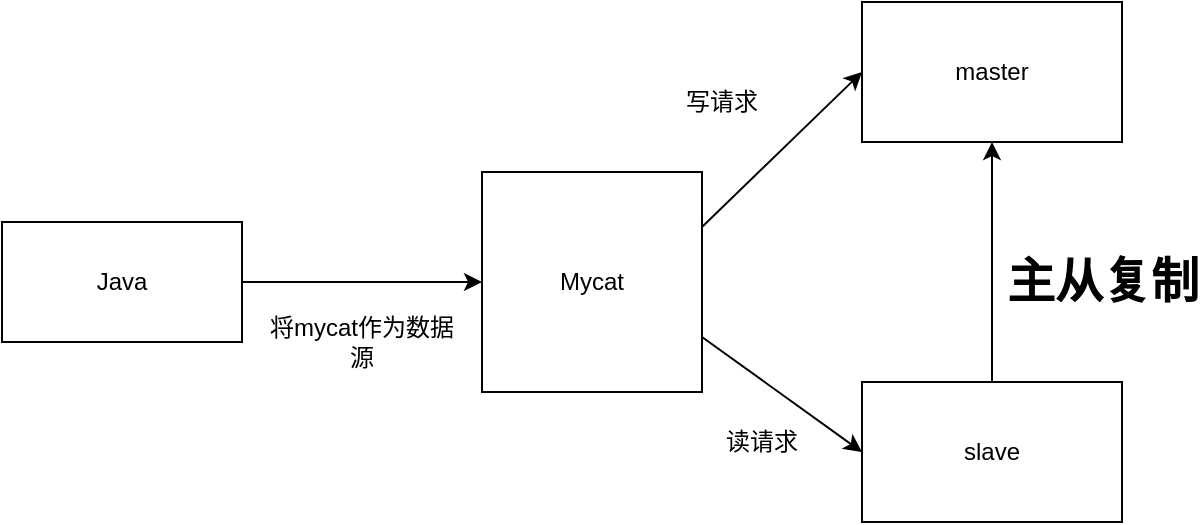 <mxfile version="12.7.4" type="github"><diagram id="sE7OoOplM5TgJMMHlBRq" name="第 1 页"><mxGraphModel dx="1244" dy="568" grid="1" gridSize="10" guides="1" tooltips="1" connect="1" arrows="1" fold="1" page="1" pageScale="1" pageWidth="827" pageHeight="1169" math="0" shadow="0"><root><mxCell id="0"/><mxCell id="1" parent="0"/><mxCell id="bD3o5zN_WrXmtbGX35Xd-5" style="edgeStyle=orthogonalEdgeStyle;rounded=0;orthogonalLoop=1;jettySize=auto;html=1;exitX=1;exitY=0.5;exitDx=0;exitDy=0;entryX=0;entryY=0.5;entryDx=0;entryDy=0;" edge="1" parent="1" source="bD3o5zN_WrXmtbGX35Xd-1" target="bD3o5zN_WrXmtbGX35Xd-2"><mxGeometry relative="1" as="geometry"/></mxCell><mxCell id="bD3o5zN_WrXmtbGX35Xd-1" value="Java" style="rounded=0;whiteSpace=wrap;html=1;" vertex="1" parent="1"><mxGeometry x="110" y="240" width="120" height="60" as="geometry"/></mxCell><mxCell id="bD3o5zN_WrXmtbGX35Xd-6" style="rounded=0;orthogonalLoop=1;jettySize=auto;html=1;exitX=1;exitY=0.25;exitDx=0;exitDy=0;entryX=0;entryY=0.5;entryDx=0;entryDy=0;" edge="1" parent="1" source="bD3o5zN_WrXmtbGX35Xd-2" target="bD3o5zN_WrXmtbGX35Xd-3"><mxGeometry relative="1" as="geometry"/></mxCell><mxCell id="bD3o5zN_WrXmtbGX35Xd-7" style="edgeStyle=none;rounded=0;orthogonalLoop=1;jettySize=auto;html=1;exitX=1;exitY=0.75;exitDx=0;exitDy=0;entryX=0;entryY=0.5;entryDx=0;entryDy=0;" edge="1" parent="1" source="bD3o5zN_WrXmtbGX35Xd-2" target="bD3o5zN_WrXmtbGX35Xd-4"><mxGeometry relative="1" as="geometry"/></mxCell><mxCell id="bD3o5zN_WrXmtbGX35Xd-2" value="Mycat" style="whiteSpace=wrap;html=1;aspect=fixed;" vertex="1" parent="1"><mxGeometry x="350" y="215" width="110" height="110" as="geometry"/></mxCell><mxCell id="bD3o5zN_WrXmtbGX35Xd-3" value="master" style="rounded=0;whiteSpace=wrap;html=1;" vertex="1" parent="1"><mxGeometry x="540" y="130" width="130" height="70" as="geometry"/></mxCell><mxCell id="bD3o5zN_WrXmtbGX35Xd-8" style="edgeStyle=none;rounded=0;orthogonalLoop=1;jettySize=auto;html=1;exitX=0.5;exitY=0;exitDx=0;exitDy=0;entryX=0.5;entryY=1;entryDx=0;entryDy=0;" edge="1" parent="1" source="bD3o5zN_WrXmtbGX35Xd-4" target="bD3o5zN_WrXmtbGX35Xd-3"><mxGeometry relative="1" as="geometry"/></mxCell><mxCell id="bD3o5zN_WrXmtbGX35Xd-4" value="slave" style="rounded=0;whiteSpace=wrap;html=1;" vertex="1" parent="1"><mxGeometry x="540" y="320" width="130" height="70" as="geometry"/></mxCell><mxCell id="bD3o5zN_WrXmtbGX35Xd-9" value="主从复制" style="text;strokeColor=none;fillColor=none;html=1;fontSize=24;fontStyle=1;verticalAlign=middle;align=center;" vertex="1" parent="1"><mxGeometry x="610" y="250" width="100" height="40" as="geometry"/></mxCell><mxCell id="bD3o5zN_WrXmtbGX35Xd-10" value="写请求" style="text;html=1;strokeColor=none;fillColor=none;align=center;verticalAlign=middle;whiteSpace=wrap;rounded=0;" vertex="1" parent="1"><mxGeometry x="450" y="170" width="40" height="20" as="geometry"/></mxCell><mxCell id="bD3o5zN_WrXmtbGX35Xd-11" value="读请求" style="text;html=1;strokeColor=none;fillColor=none;align=center;verticalAlign=middle;whiteSpace=wrap;rounded=0;" vertex="1" parent="1"><mxGeometry x="470" y="340" width="40" height="20" as="geometry"/></mxCell><mxCell id="bD3o5zN_WrXmtbGX35Xd-12" value="将mycat作为数据源" style="text;html=1;strokeColor=none;fillColor=none;align=center;verticalAlign=middle;whiteSpace=wrap;rounded=0;" vertex="1" parent="1"><mxGeometry x="240" y="290" width="100" height="20" as="geometry"/></mxCell></root></mxGraphModel></diagram></mxfile>